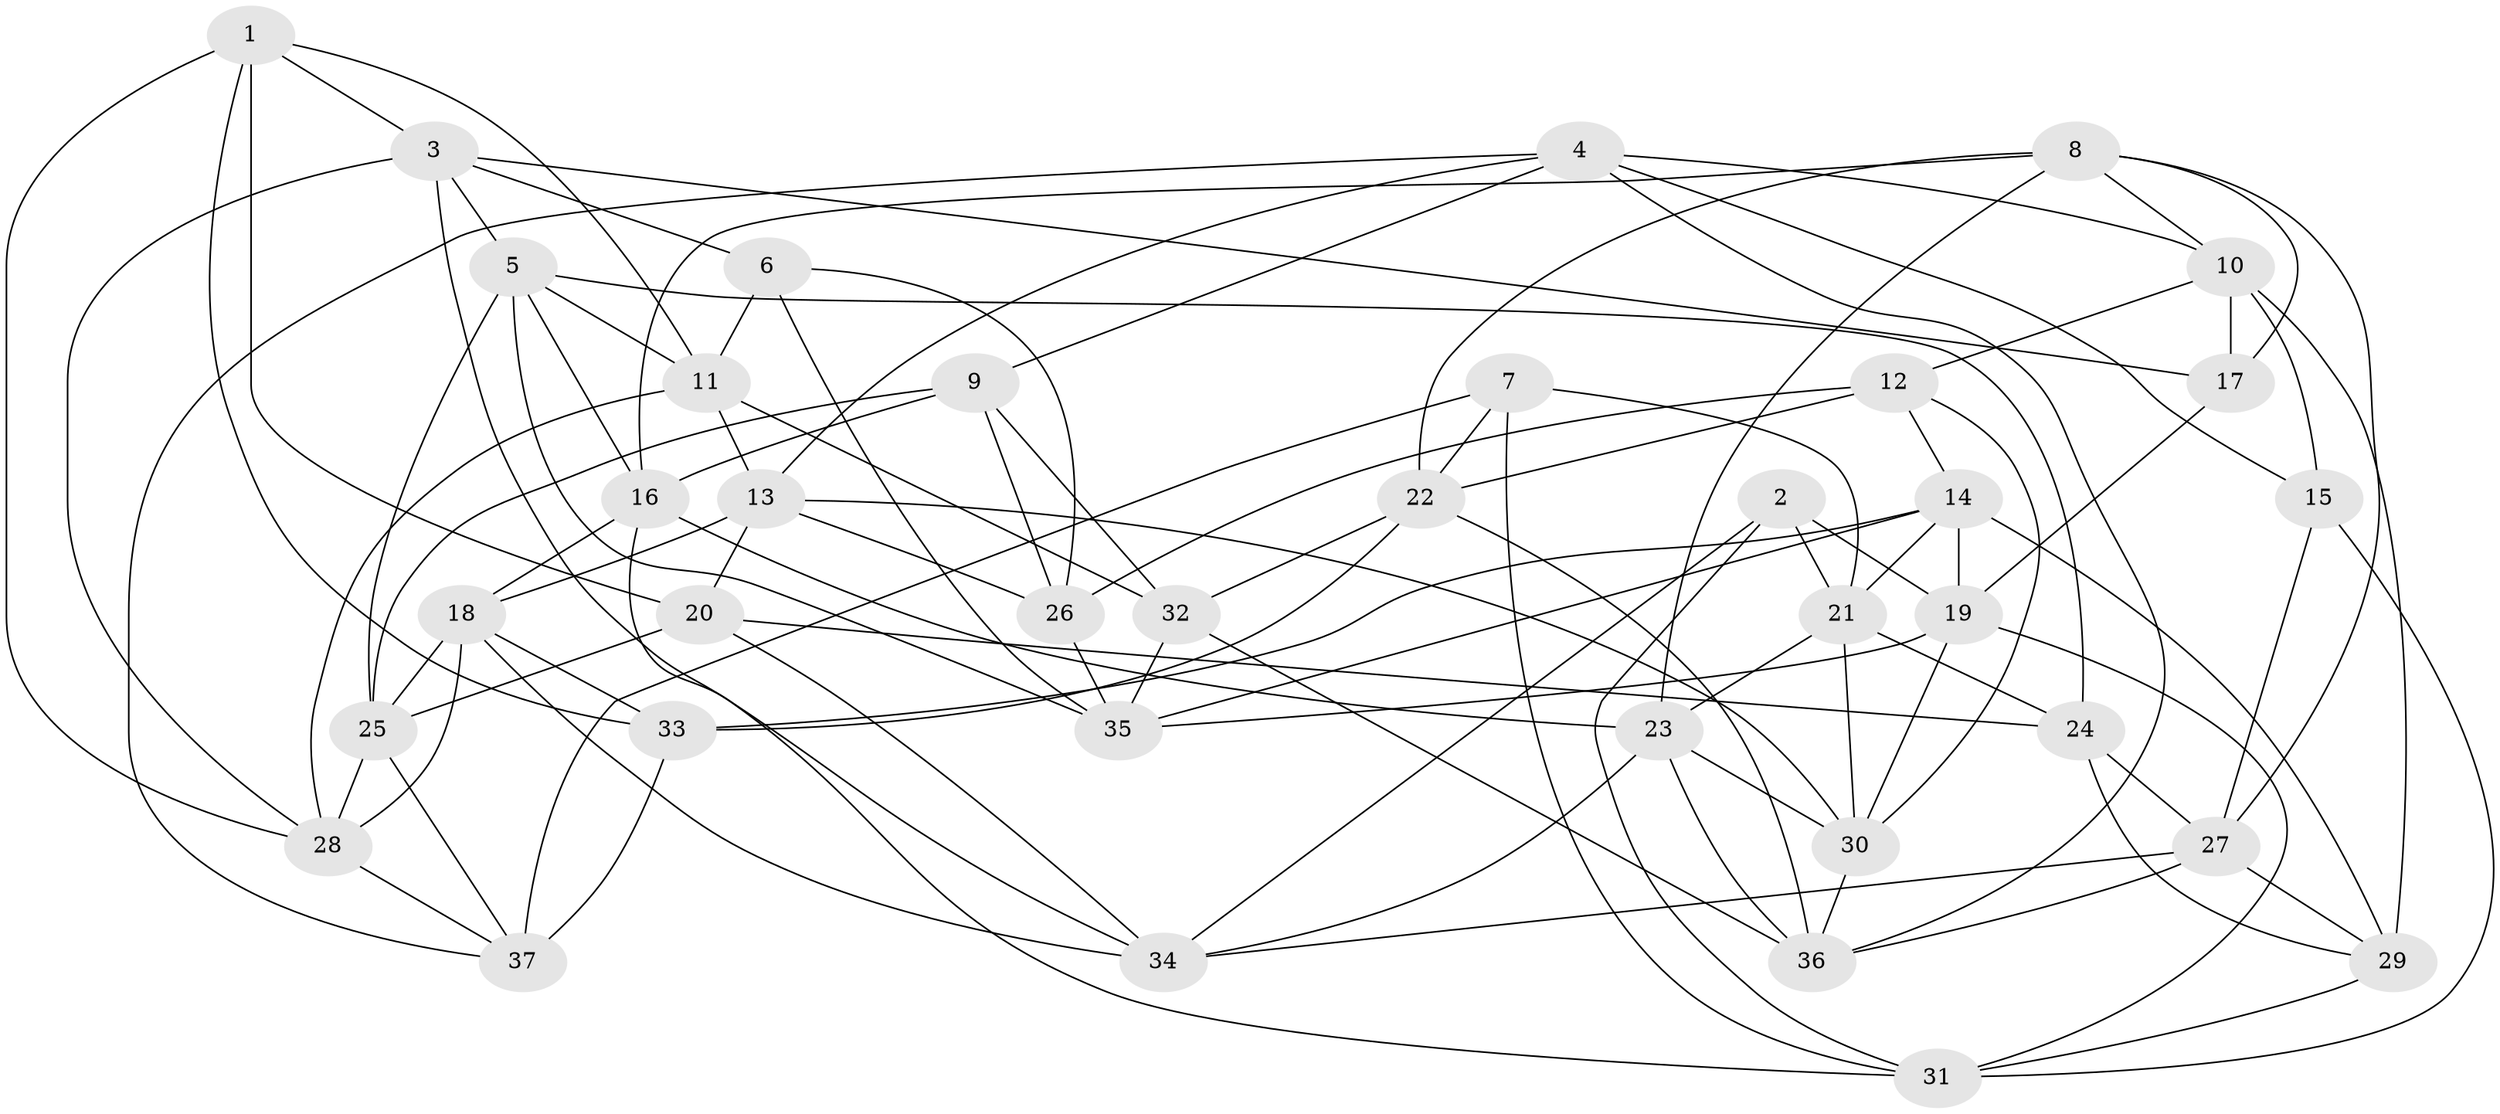 // original degree distribution, {4: 1.0}
// Generated by graph-tools (version 1.1) at 2025/26/03/09/25 03:26:55]
// undirected, 37 vertices, 101 edges
graph export_dot {
graph [start="1"]
  node [color=gray90,style=filled];
  1;
  2;
  3;
  4;
  5;
  6;
  7;
  8;
  9;
  10;
  11;
  12;
  13;
  14;
  15;
  16;
  17;
  18;
  19;
  20;
  21;
  22;
  23;
  24;
  25;
  26;
  27;
  28;
  29;
  30;
  31;
  32;
  33;
  34;
  35;
  36;
  37;
  1 -- 3 [weight=1.0];
  1 -- 11 [weight=1.0];
  1 -- 20 [weight=2.0];
  1 -- 28 [weight=1.0];
  1 -- 33 [weight=1.0];
  2 -- 19 [weight=1.0];
  2 -- 21 [weight=1.0];
  2 -- 31 [weight=1.0];
  2 -- 34 [weight=1.0];
  3 -- 5 [weight=1.0];
  3 -- 6 [weight=1.0];
  3 -- 17 [weight=1.0];
  3 -- 28 [weight=1.0];
  3 -- 34 [weight=1.0];
  4 -- 9 [weight=1.0];
  4 -- 10 [weight=1.0];
  4 -- 13 [weight=1.0];
  4 -- 15 [weight=1.0];
  4 -- 36 [weight=1.0];
  4 -- 37 [weight=1.0];
  5 -- 11 [weight=1.0];
  5 -- 16 [weight=1.0];
  5 -- 24 [weight=1.0];
  5 -- 25 [weight=1.0];
  5 -- 35 [weight=1.0];
  6 -- 11 [weight=1.0];
  6 -- 26 [weight=1.0];
  6 -- 35 [weight=1.0];
  7 -- 21 [weight=1.0];
  7 -- 22 [weight=1.0];
  7 -- 31 [weight=1.0];
  7 -- 37 [weight=1.0];
  8 -- 10 [weight=1.0];
  8 -- 16 [weight=1.0];
  8 -- 17 [weight=1.0];
  8 -- 22 [weight=1.0];
  8 -- 23 [weight=1.0];
  8 -- 27 [weight=1.0];
  9 -- 16 [weight=1.0];
  9 -- 25 [weight=1.0];
  9 -- 26 [weight=1.0];
  9 -- 32 [weight=2.0];
  10 -- 12 [weight=1.0];
  10 -- 15 [weight=1.0];
  10 -- 17 [weight=1.0];
  10 -- 29 [weight=1.0];
  11 -- 13 [weight=1.0];
  11 -- 28 [weight=1.0];
  11 -- 32 [weight=1.0];
  12 -- 14 [weight=1.0];
  12 -- 22 [weight=1.0];
  12 -- 26 [weight=2.0];
  12 -- 30 [weight=1.0];
  13 -- 18 [weight=1.0];
  13 -- 20 [weight=1.0];
  13 -- 26 [weight=1.0];
  13 -- 30 [weight=1.0];
  14 -- 19 [weight=1.0];
  14 -- 21 [weight=1.0];
  14 -- 29 [weight=1.0];
  14 -- 33 [weight=1.0];
  14 -- 35 [weight=1.0];
  15 -- 27 [weight=1.0];
  15 -- 31 [weight=1.0];
  16 -- 18 [weight=1.0];
  16 -- 23 [weight=1.0];
  16 -- 31 [weight=1.0];
  17 -- 19 [weight=1.0];
  18 -- 25 [weight=1.0];
  18 -- 28 [weight=1.0];
  18 -- 33 [weight=1.0];
  18 -- 34 [weight=1.0];
  19 -- 30 [weight=1.0];
  19 -- 31 [weight=1.0];
  19 -- 35 [weight=1.0];
  20 -- 24 [weight=1.0];
  20 -- 25 [weight=1.0];
  20 -- 34 [weight=1.0];
  21 -- 23 [weight=1.0];
  21 -- 24 [weight=1.0];
  21 -- 30 [weight=1.0];
  22 -- 32 [weight=1.0];
  22 -- 33 [weight=1.0];
  22 -- 36 [weight=1.0];
  23 -- 30 [weight=1.0];
  23 -- 34 [weight=1.0];
  23 -- 36 [weight=1.0];
  24 -- 27 [weight=1.0];
  24 -- 29 [weight=2.0];
  25 -- 28 [weight=1.0];
  25 -- 37 [weight=1.0];
  26 -- 35 [weight=1.0];
  27 -- 29 [weight=1.0];
  27 -- 34 [weight=1.0];
  27 -- 36 [weight=1.0];
  28 -- 37 [weight=1.0];
  29 -- 31 [weight=1.0];
  30 -- 36 [weight=1.0];
  32 -- 35 [weight=1.0];
  32 -- 36 [weight=1.0];
  33 -- 37 [weight=2.0];
}
